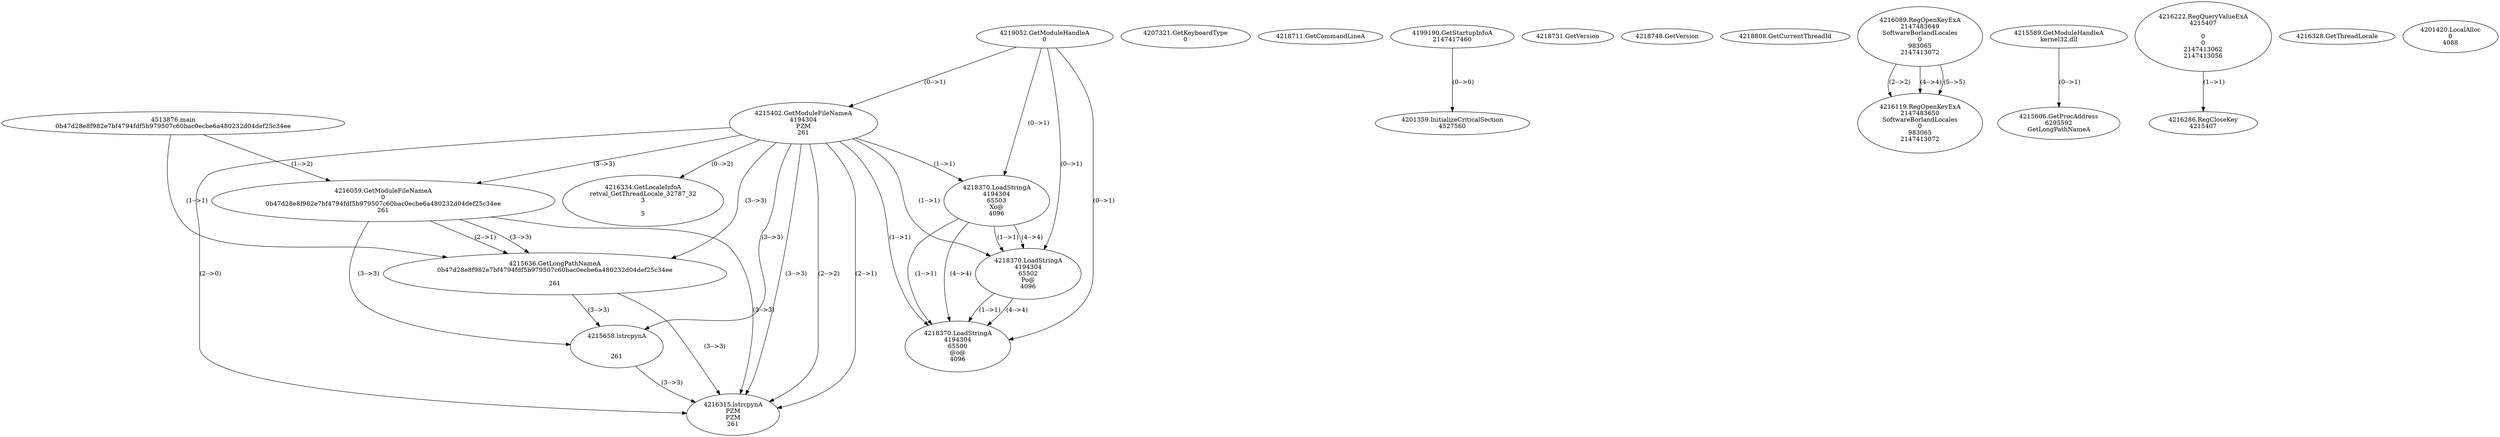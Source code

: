 // Global SCDG with merge call
digraph {
	0 [label="4513876.main
0b47d28e8f982e7bf4794fdf5b979507c60bac0ecbe6a480232d04def25c34ee"]
	1 [label="4219052.GetModuleHandleA
0"]
	2 [label="4207321.GetKeyboardType
0"]
	3 [label="4218711.GetCommandLineA
"]
	4 [label="4199190.GetStartupInfoA
2147417460"]
	5 [label="4218731.GetVersion
"]
	6 [label="4218748.GetVersion
"]
	7 [label="4218808.GetCurrentThreadId
"]
	8 [label="4215402.GetModuleFileNameA
4194304
PZM
261"]
	1 -> 8 [label="(0-->1)"]
	9 [label="4216059.GetModuleFileNameA
0
0b47d28e8f982e7bf4794fdf5b979507c60bac0ecbe6a480232d04def25c34ee
261"]
	0 -> 9 [label="(1-->2)"]
	8 -> 9 [label="(3-->3)"]
	10 [label="4216089.RegOpenKeyExA
2147483649
Software\Borland\Locales
0
983065
2147413072"]
	11 [label="4216119.RegOpenKeyExA
2147483650
Software\Borland\Locales
0
983065
2147413072"]
	10 -> 11 [label="(2-->2)"]
	10 -> 11 [label="(4-->4)"]
	10 -> 11 [label="(5-->5)"]
	12 [label="4215589.GetModuleHandleA
kernel32.dll"]
	13 [label="4215606.GetProcAddress
6295592
GetLongPathNameA"]
	12 -> 13 [label="(0-->1)"]
	14 [label="4215636.GetLongPathNameA
0b47d28e8f982e7bf4794fdf5b979507c60bac0ecbe6a480232d04def25c34ee

261"]
	0 -> 14 [label="(1-->1)"]
	9 -> 14 [label="(2-->1)"]
	8 -> 14 [label="(3-->3)"]
	9 -> 14 [label="(3-->3)"]
	15 [label="4215658.lstrcpynA


261"]
	8 -> 15 [label="(3-->3)"]
	9 -> 15 [label="(3-->3)"]
	14 -> 15 [label="(3-->3)"]
	16 [label="4216222.RegQueryValueExA
4215407

0
0
2147413062
2147413056"]
	17 [label="4216286.RegCloseKey
4215407"]
	16 -> 17 [label="(1-->1)"]
	18 [label="4216315.lstrcpynA
PZM
PZM
261"]
	8 -> 18 [label="(2-->1)"]
	8 -> 18 [label="(2-->2)"]
	8 -> 18 [label="(3-->3)"]
	9 -> 18 [label="(3-->3)"]
	14 -> 18 [label="(3-->3)"]
	15 -> 18 [label="(3-->3)"]
	8 -> 18 [label="(2-->0)"]
	19 [label="4216328.GetThreadLocale
"]
	20 [label="4216334.GetLocaleInfoA
retval_GetThreadLocale_32787_32
3

5"]
	8 -> 20 [label="(0-->2)"]
	21 [label="4218370.LoadStringA
4194304
65503
Xo@
4096"]
	1 -> 21 [label="(0-->1)"]
	8 -> 21 [label="(1-->1)"]
	22 [label="4218370.LoadStringA
4194304
65502
Po@
4096"]
	1 -> 22 [label="(0-->1)"]
	8 -> 22 [label="(1-->1)"]
	21 -> 22 [label="(1-->1)"]
	21 -> 22 [label="(4-->4)"]
	23 [label="4218370.LoadStringA
4194304
65500
@o@
4096"]
	1 -> 23 [label="(0-->1)"]
	8 -> 23 [label="(1-->1)"]
	21 -> 23 [label="(1-->1)"]
	22 -> 23 [label="(1-->1)"]
	21 -> 23 [label="(4-->4)"]
	22 -> 23 [label="(4-->4)"]
	24 [label="4201359.InitializeCriticalSection
4527560"]
	4 -> 24 [label="(0-->0)"]
	25 [label="4201420.LocalAlloc
0
4088"]
}
